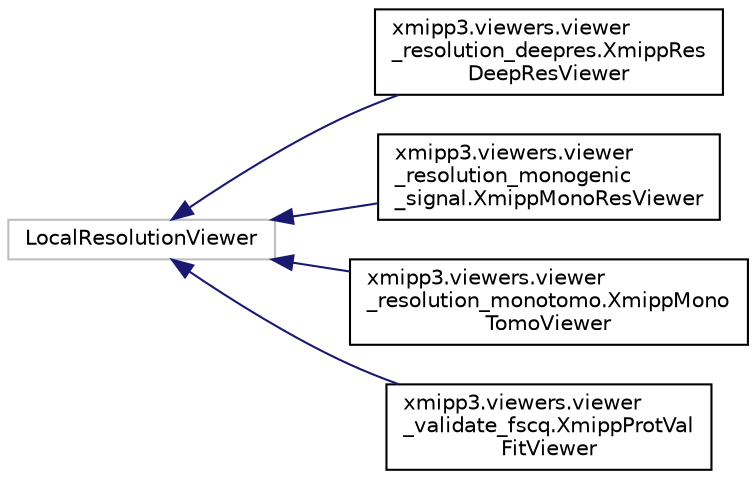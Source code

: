digraph "Graphical Class Hierarchy"
{
  edge [fontname="Helvetica",fontsize="10",labelfontname="Helvetica",labelfontsize="10"];
  node [fontname="Helvetica",fontsize="10",shape=record];
  rankdir="LR";
  Node470 [label="LocalResolutionViewer",height=0.2,width=0.4,color="grey75", fillcolor="white", style="filled"];
  Node470 -> Node0 [dir="back",color="midnightblue",fontsize="10",style="solid",fontname="Helvetica"];
  Node0 [label="xmipp3.viewers.viewer\l_resolution_deepres.XmippRes\lDeepResViewer",height=0.2,width=0.4,color="black", fillcolor="white", style="filled",URL="$classxmipp3_1_1viewers_1_1viewer__resolution__deepres_1_1XmippResDeepResViewer.html"];
  Node470 -> Node472 [dir="back",color="midnightblue",fontsize="10",style="solid",fontname="Helvetica"];
  Node472 [label="xmipp3.viewers.viewer\l_resolution_monogenic\l_signal.XmippMonoResViewer",height=0.2,width=0.4,color="black", fillcolor="white", style="filled",URL="$classxmipp3_1_1viewers_1_1viewer__resolution__monogenic__signal_1_1XmippMonoResViewer.html"];
  Node470 -> Node473 [dir="back",color="midnightblue",fontsize="10",style="solid",fontname="Helvetica"];
  Node473 [label="xmipp3.viewers.viewer\l_resolution_monotomo.XmippMono\lTomoViewer",height=0.2,width=0.4,color="black", fillcolor="white", style="filled",URL="$classxmipp3_1_1viewers_1_1viewer__resolution__monotomo_1_1XmippMonoTomoViewer.html"];
  Node470 -> Node474 [dir="back",color="midnightblue",fontsize="10",style="solid",fontname="Helvetica"];
  Node474 [label="xmipp3.viewers.viewer\l_validate_fscq.XmippProtVal\lFitViewer",height=0.2,width=0.4,color="black", fillcolor="white", style="filled",URL="$classxmipp3_1_1viewers_1_1viewer__validate__fscq_1_1XmippProtValFitViewer.html"];
}
